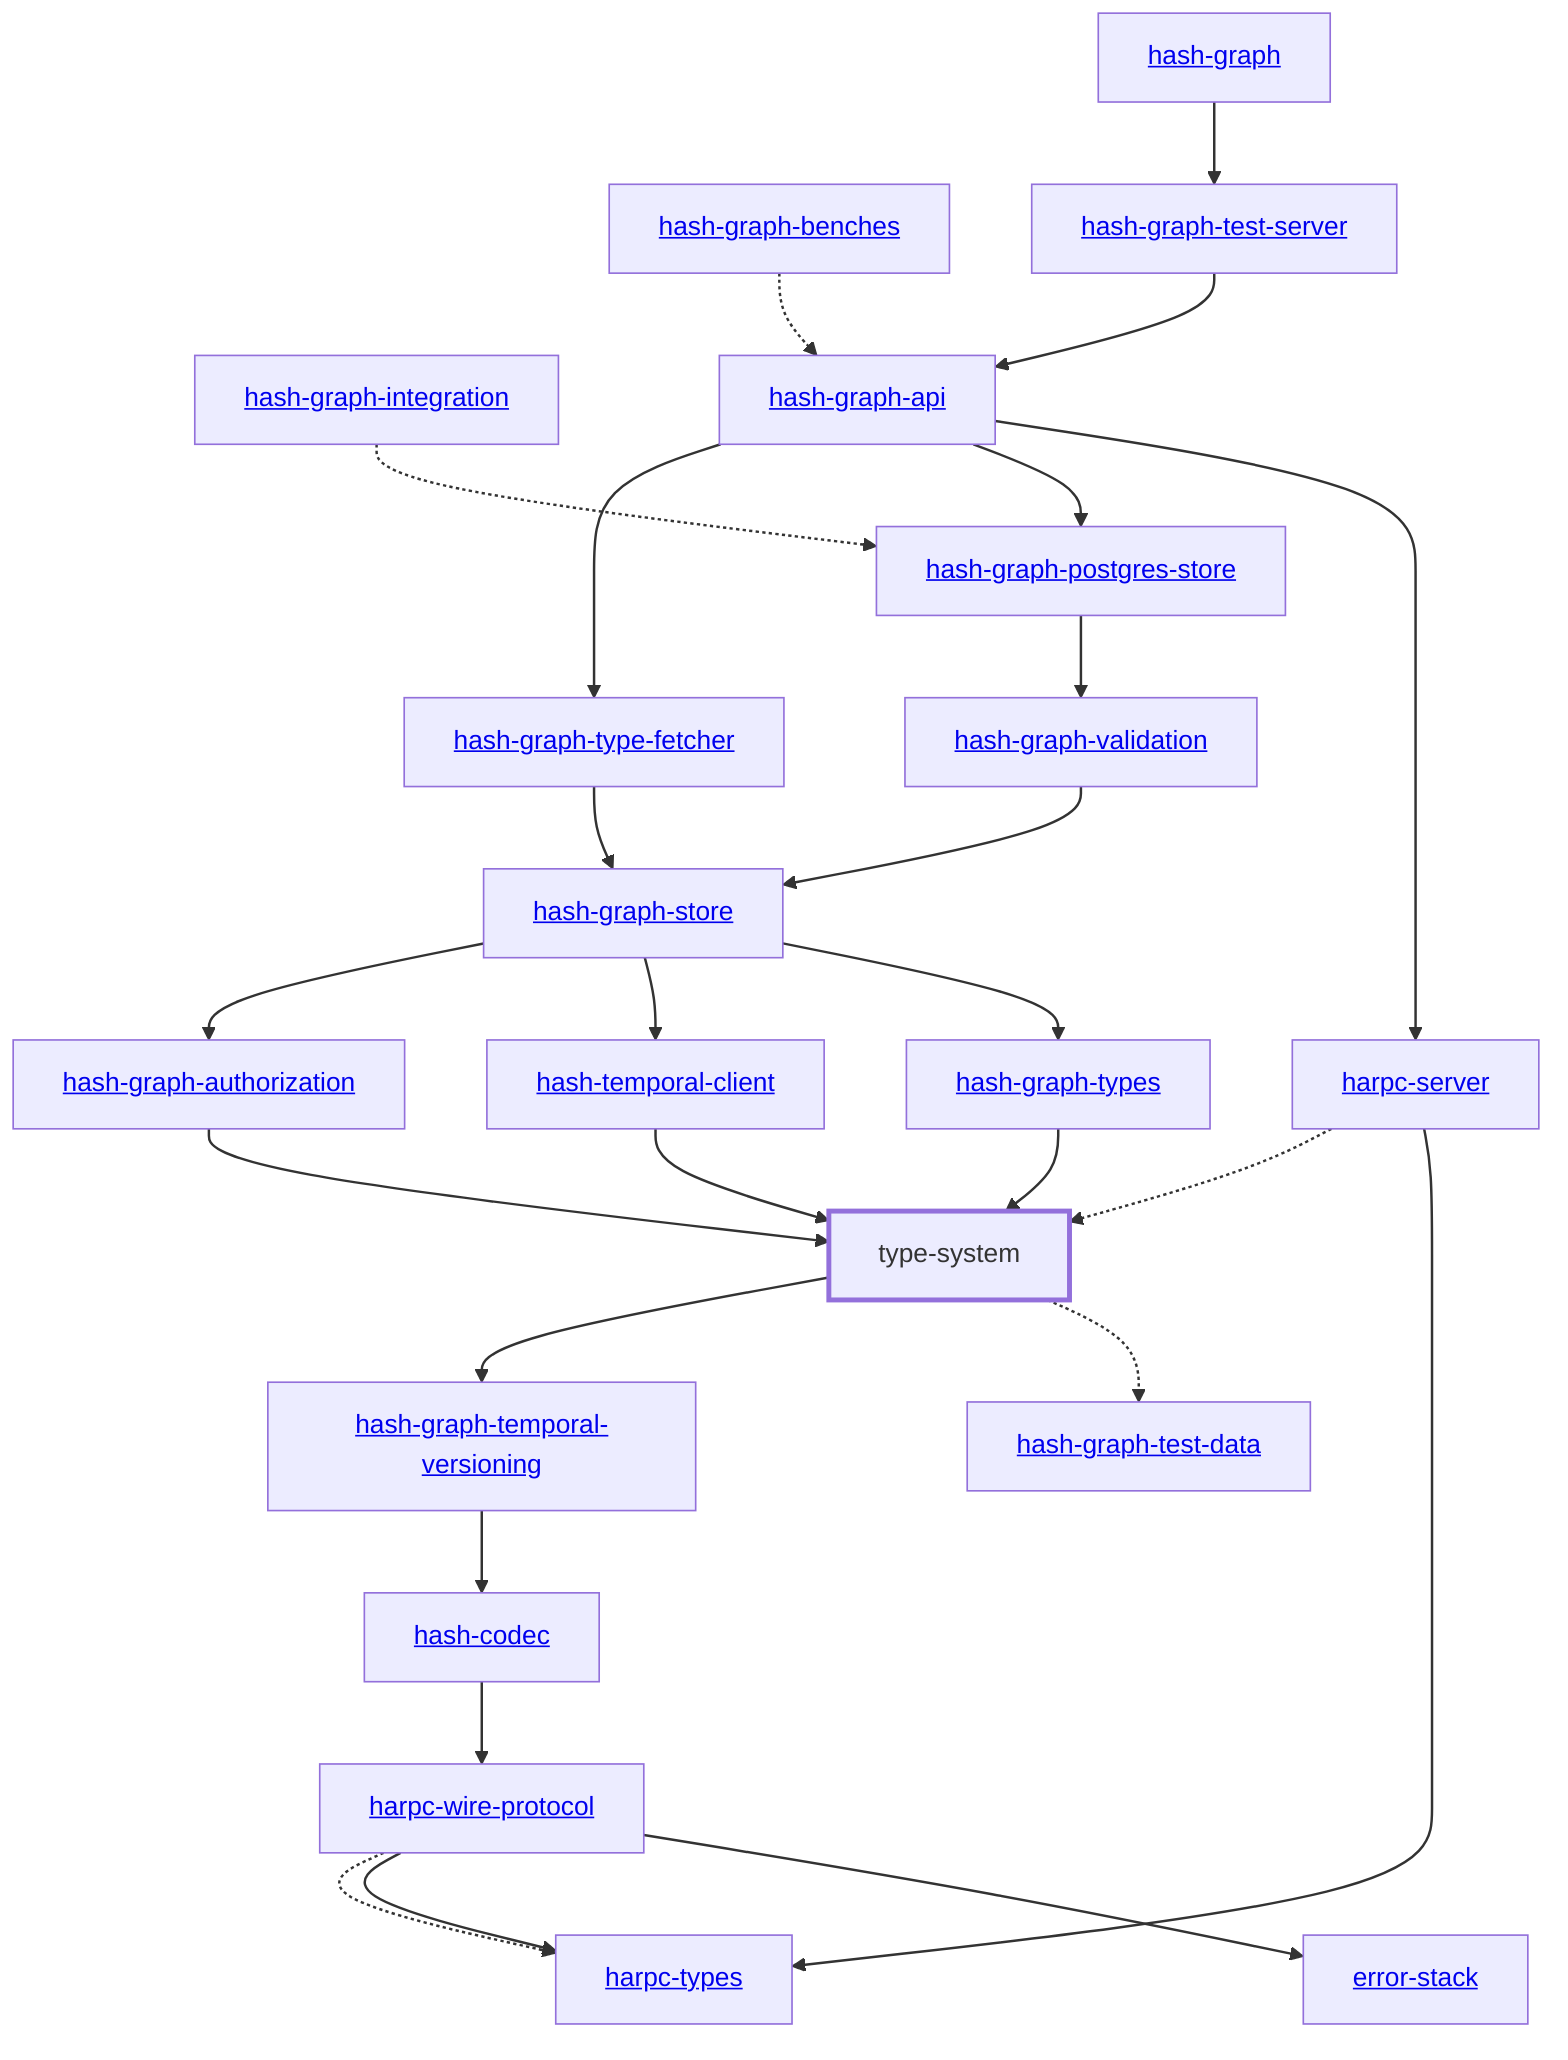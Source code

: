 graph TD
    linkStyle default stroke-width:1.5px
    classDef default stroke-width:1px
    classDef root stroke-width:3px
    classDef dev stroke-width:1px
    classDef build stroke-width:1px
    %% Legend
    %% --> : Normal dependency
    %% -.-> : Dev dependency
    %% ---> : Build dependency
    0[<a href="../hash_graph_authorization/index.html">hash-graph-authorization</a>]
    1[<a href="../hash_graph_benches/index.html">hash-graph-benches</a>]
    2[<a href="../hash_graph_integration/index.html">hash-graph-integration</a>]
    3[<a href="../hash_graph_validation/index.html">hash-graph-validation</a>]
    4[<a href="../hash_temporal_client/index.html">hash-temporal-client</a>]
    5[<a href="../hash_graph_postgres_store/index.html">hash-graph-postgres-store</a>]
    6[<a href="../hash_graph_store/index.html">hash-graph-store</a>]
    7[<a href="../error_stack/index.html">error-stack</a>]
    8[<a href="../hash_graph_temporal_versioning/index.html">hash-graph-temporal-versioning</a>]
    9[<a href="../hash_graph_test_data/index.html">hash-graph-test-data</a>]
    10[<a href="../hash_graph_test_server/index.html">hash-graph-test-server</a>]
    11[type-system]
    class 11 root
    12[<a href="../harpc_server/index.html">harpc-server</a>]
    13[<a href="../hash_graph_type_fetcher/index.html">hash-graph-type-fetcher</a>]
    14[<a href="../hash_graph_types/index.html">hash-graph-types</a>]
    15[<a href="../harpc_types/index.html">harpc-types</a>]
    16[<a href="../harpc_wire_protocol/index.html">harpc-wire-protocol</a>]
    17[<a href="../hash_codec/index.html">hash-codec</a>]
    18[<a href="../hash_graph/index.html">hash-graph</a>]
    19[<a href="../hash_graph_api/index.html">hash-graph-api</a>]
    3 --> 6
    11 -.-> 9
    13 --> 6
    6 --> 14
    6 --> 4
    10 --> 19
    8 --> 17
    4 --> 11
    12 --> 15
    12 -.-> 11
    14 --> 11
    16 --> 7
    16 --> 15
    16 -.-> 15
    17 --> 16
    6 --> 0
    18 --> 10
    5 --> 3
    19 --> 12
    19 --> 5
    19 --> 13
    0 --> 11
    1 -.-> 19
    2 -.-> 5
    11 --> 8